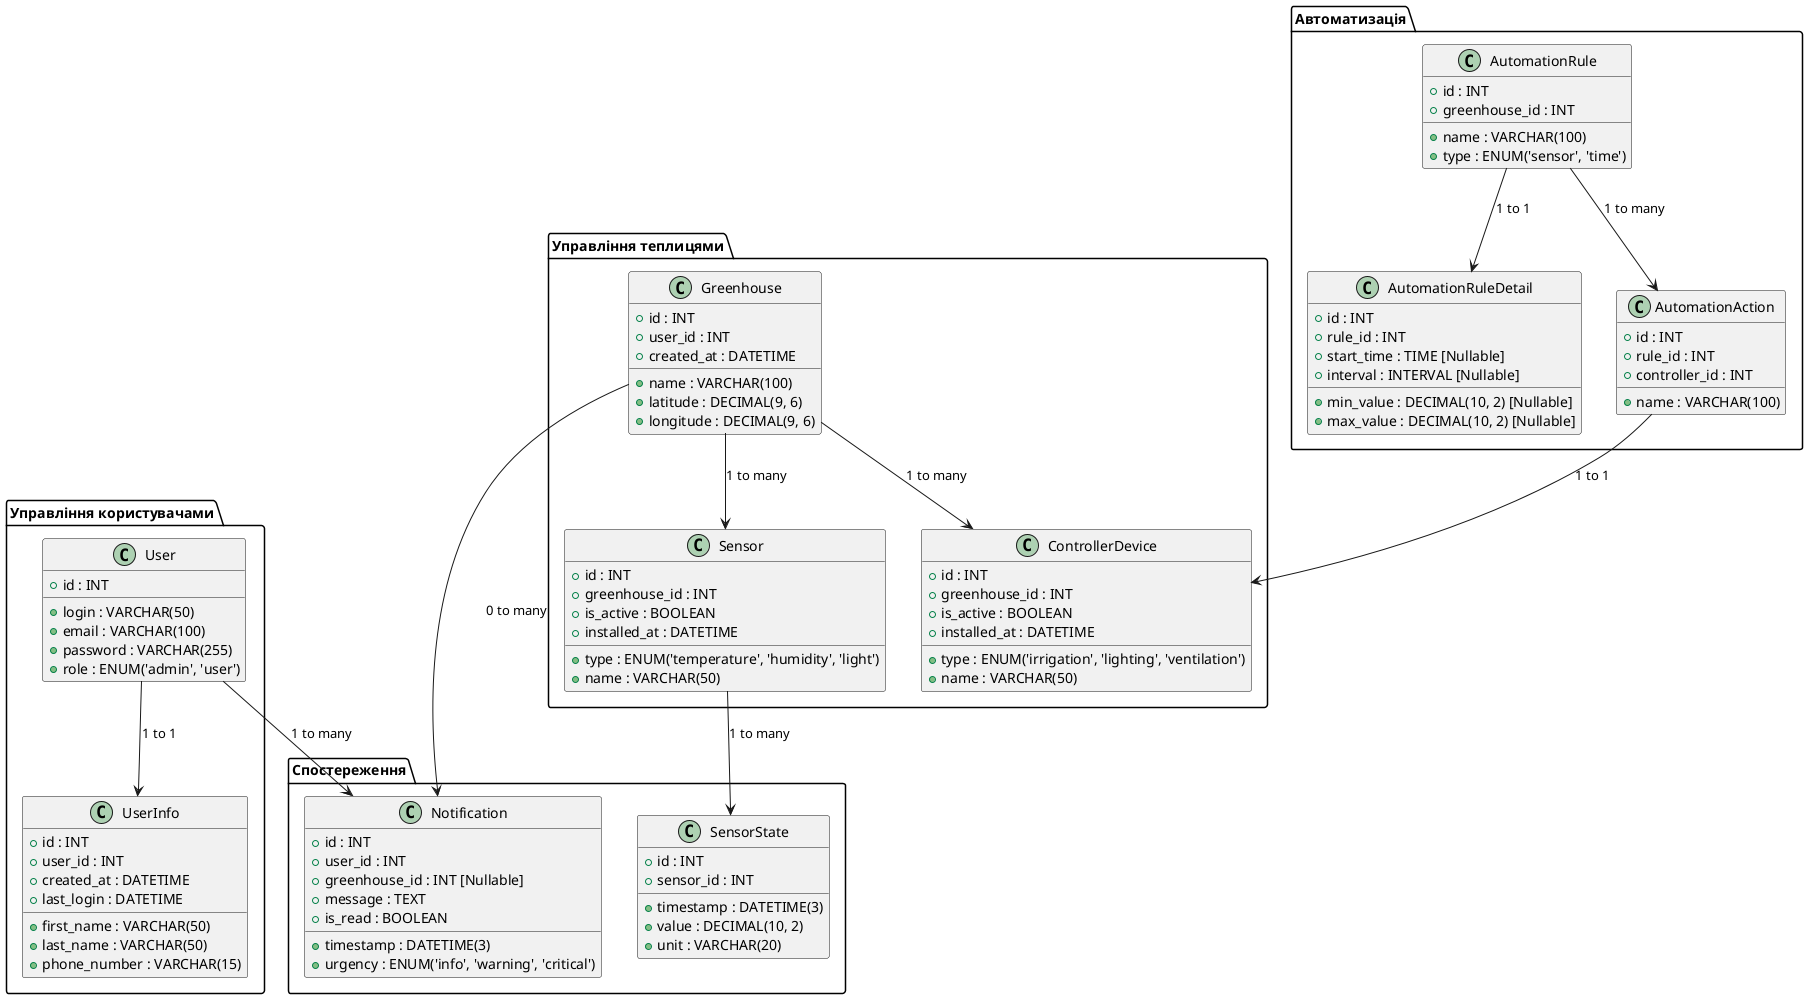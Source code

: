 @startuml
package "Управління користувачами" {
    class User {
        +id : INT
        +login : VARCHAR(50)
        +email : VARCHAR(100)
        +password : VARCHAR(255)
        +role : ENUM('admin', 'user')
    }

    class UserInfo {
        +id : INT
        +user_id : INT
        +first_name : VARCHAR(50)
        +last_name : VARCHAR(50)
        +phone_number : VARCHAR(15)
        +created_at : DATETIME
        +last_login : DATETIME
    }

    User --> UserInfo : "1 to 1"
}

package "Управління теплицями" {
    class Greenhouse {
        +id : INT
        +user_id : INT
        +name : VARCHAR(100)
        +latitude : DECIMAL(9, 6)
        +longitude : DECIMAL(9, 6)
        +created_at : DATETIME
    }

    class Sensor {
        +id : INT
        +greenhouse_id : INT
        +type : ENUM('temperature', 'humidity', 'light')
        +name : VARCHAR(50)
        +is_active : BOOLEAN
        +installed_at : DATETIME
    }

    class ControllerDevice {
        +id : INT
        +greenhouse_id : INT
        +type : ENUM('irrigation', 'lighting', 'ventilation')
        +name : VARCHAR(50)
        +is_active : BOOLEAN
        +installed_at : DATETIME
    }

    Greenhouse --> Sensor : "1 to many"
    Greenhouse --> ControllerDevice : "1 to many"
}

package "Автоматизація" {
    class AutomationRule {
        +id : INT
        +greenhouse_id : INT
        +name : VARCHAR(100)
        +type : ENUM('sensor', 'time')
    }

    class AutomationRuleDetail {
        +id : INT
        +rule_id : INT
        +min_value : DECIMAL(10, 2) [Nullable]
        +max_value : DECIMAL(10, 2) [Nullable]
        +start_time : TIME [Nullable]
        +interval : INTERVAL [Nullable]
    }

    class AutomationAction {
        +id : INT
        +rule_id : INT
        +controller_id : INT
        +name : VARCHAR(100)
    }

    AutomationRule --> AutomationRuleDetail : "1 to 1"
    AutomationRule --> AutomationAction : "1 to many"
    AutomationAction --> ControllerDevice : "1 to 1"
}

package "Спостереження" {
    class SensorState {
        +id : INT
        +sensor_id : INT
        +timestamp : DATETIME(3)
        +value : DECIMAL(10, 2)
        +unit : VARCHAR(20)
    }

    class Notification {
        +id : INT
        +user_id : INT
        +greenhouse_id : INT [Nullable]
        +message : TEXT
        +timestamp : DATETIME(3)
        +is_read : BOOLEAN
        +urgency : ENUM('info', 'warning', 'critical')
    }

    Sensor --> SensorState : "1 to many"
    User --> Notification : "1 to many"
    Greenhouse --> Notification : "0 to many"
}
@enduml
